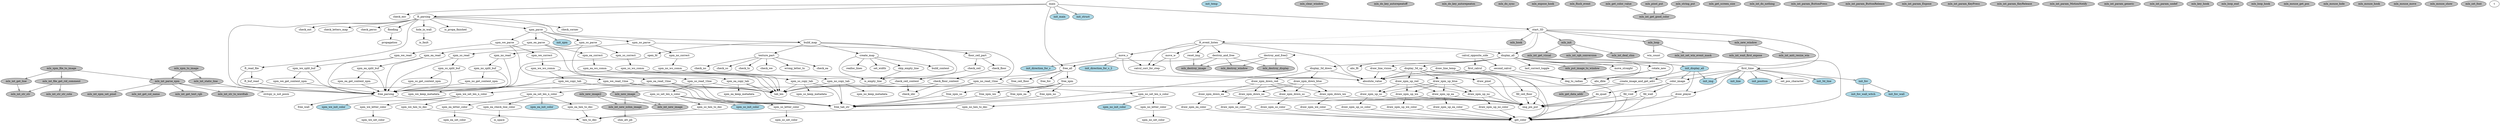 digraph callgraph {
"abs_dble" [];
"abs_flt" [];
"absolute_value" [];
"build_content" [];
"build_map" [];
"calcul_corr_for_step" [];
"calcul_opposite_side" [];
"check_ceil" [];
"check_ceil_content" [];
"check_corner" [];
"check_ea" [];
"check_env" [];
"check_ext" [];
"check_floor" [];
"check_floor_content" [];
"check_letters_map" [];
"check_nbr" [];
"check_no" [];
"check_perso" [];
"check_so" [];
"check_tx" [];
"check_we" [];
"color_image" [];
"create_image_and_get_adrr" [];
"create_map" [];
"deg_to_radian" [];
"destroy_and_free" [];
"destroy_and_free2" [];
"display_3d_down" [];
"display_3d_up" [];
"display_all" [];
"do_quad" [];
"draw_line_temp" [];
"draw_line_vision" [];
"draw_pixel" [];
"draw_player" [];
"draw_xpm_down_blue" [];
"draw_xpm_down_ea" [];
"draw_xpm_down_no" [];
"draw_xpm_down_red" [];
"draw_xpm_down_so" [];
"draw_xpm_down_we" [];
"draw_xpm_ea_color" [];
"draw_xpm_no_color" [];
"draw_xpm_so_color" [];
"draw_xpm_up_blue" [];
"draw_xpm_up_ea" [];
"draw_xpm_up_ea_color" [];
"draw_xpm_up_no" [];
"draw_xpm_up_no_color" [];
"draw_xpm_up_red" [];
"draw_xpm_up_so" [];
"draw_xpm_up_so_color" [];
"draw_xpm_up_we" [];
"draw_xpm_up_we_color" [];
"draw_xpm_we_color" [];
"fill_ceil_floor" [];
"fill_void" [];
"fill_wall" [];
"first_calcul" [];
"first_time" [];
"flooding" [];
"floor_ceil_part" [];
"free_all" [];
"free_ceil_floor" [];
"free_fov" [];
"free_parsing" [];
"free_tab_str" [];
"free_wall" [];
"free_xpm" [];
"free_xpm_ea" [];
"free_xpm_no" [];
"free_xpm_so" [];
"free_xpm_we" [];
"ft_buf_read" [];
"ft_event_listen" [];
"ft_parsing" [];
"ft_read_file" [];
"get_color" [];
"hex_to_dec" [];
"hole_in_wall" [];
"img_pix_put" [];
"init_3d_line" [ style=filled fontcolor=black fillcolor=lightblue];
"init_direction_for_s" [ style=filled fontcolor=black fillcolor=lightblue];
"init_direction_for_s_2" [ style=filled fontcolor=black fillcolor=lightblue];
"init_display_all" [ style=filled fontcolor=black fillcolor=lightblue];
"init_fov" [ style=filled fontcolor=black fillcolor=lightblue];
"init_fov_wall" [ style=filled fontcolor=black fillcolor=lightblue];
"init_fov_wall_witch" [ style=filled fontcolor=black fillcolor=lightblue];
"init_img" [ style=filled fontcolor=black fillcolor=lightblue];
"init_line" [ style=filled fontcolor=black fillcolor=lightblue];
"init_main" [ style=filled fontcolor=black fillcolor=lightblue];
"init_position" [ style=filled fontcolor=black fillcolor=lightblue];
"init_struct" [ style=filled fontcolor=black fillcolor=lightblue];
"init_temp" [ style=filled fontcolor=black fillcolor=lightblue];
"init_xpm" [ style=filled fontcolor=black fillcolor=lightblue];
"is_empty_line" [];
"is_fault" [];
"is_propa_finished" [];
"is_space" [];
"last_correct_toggle" [];
"main" [];
"mlx_clear_window" [ style=filled fontcolor=black fillcolor=gray];
"mlx_destroy_display" [ style=filled fontcolor=black fillcolor=gray];
"mlx_destroy_image" [ style=filled fontcolor=black fillcolor=gray];
"mlx_destroy_window" [ style=filled fontcolor=black fillcolor=gray];
"mlx_do_key_autorepeatoff" [ style=filled fontcolor=black fillcolor=gray];
"mlx_do_key_autorepeaton" [ style=filled fontcolor=black fillcolor=gray];
"mlx_do_sync" [ style=filled fontcolor=black fillcolor=gray];
"mlx_expose_hook" [ style=filled fontcolor=black fillcolor=gray];
"mlx_flush_event" [ style=filled fontcolor=black fillcolor=gray];
"mlx_get_color_value" [ style=filled fontcolor=black fillcolor=gray];
"mlx_get_data_addr" [ style=filled fontcolor=black fillcolor=gray];
"mlx_get_screen_size" [ style=filled fontcolor=black fillcolor=gray];
"mlx_hook" [ style=filled fontcolor=black fillcolor=gray];
"mlx_init" [ style=filled fontcolor=black fillcolor=gray];
"mlx_int_anti_resize_win" [ style=filled fontcolor=black fillcolor=gray];
"mlx_int_deal_shm" [ style=filled fontcolor=black fillcolor=gray];
"mlx_int_do_nothing" [ style=filled fontcolor=black fillcolor=gray];
"mlx_int_file_get_rid_comment" [ style=filled fontcolor=black fillcolor=gray];
"mlx_int_get_col_name" [ style=filled fontcolor=black fillcolor=gray];
"mlx_int_get_good_color" [ style=filled fontcolor=black fillcolor=gray];
"mlx_int_get_line" [ style=filled fontcolor=black fillcolor=gray];
"mlx_int_get_text_rgb" [ style=filled fontcolor=black fillcolor=gray];
"mlx_int_get_visual" [ style=filled fontcolor=black fillcolor=gray];
"mlx_int_new_image" [ style=filled fontcolor=black fillcolor=gray];
"mlx_int_new_xshm_image" [ style=filled fontcolor=black fillcolor=gray];
"mlx_int_param_ButtonPress" [ style=filled fontcolor=black fillcolor=gray];
"mlx_int_param_ButtonRelease" [ style=filled fontcolor=black fillcolor=gray];
"mlx_int_param_Expose" [ style=filled fontcolor=black fillcolor=gray];
"mlx_int_param_KeyPress" [ style=filled fontcolor=black fillcolor=gray];
"mlx_int_param_KeyRelease" [ style=filled fontcolor=black fillcolor=gray];
"mlx_int_param_MotionNotify" [ style=filled fontcolor=black fillcolor=gray];
"mlx_int_param_generic" [ style=filled fontcolor=black fillcolor=gray];
"mlx_int_param_undef" [ style=filled fontcolor=black fillcolor=gray];
"mlx_int_parse_xpm" [ style=filled fontcolor=black fillcolor=gray];
"mlx_int_rgb_conversion" [ style=filled fontcolor=black fillcolor=gray];
"mlx_int_set_win_event_mask" [ style=filled fontcolor=black fillcolor=gray];
"mlx_int_static_line" [ style=filled fontcolor=black fillcolor=gray];
"mlx_int_str_str" [ style=filled fontcolor=black fillcolor=gray];
"mlx_int_str_str_cote" [ style=filled fontcolor=black fillcolor=gray];
"mlx_int_str_to_wordtab" [ style=filled fontcolor=black fillcolor=gray];
"mlx_int_wait_first_expose" [ style=filled fontcolor=black fillcolor=gray];
"mlx_int_xpm_set_pixel" [ style=filled fontcolor=black fillcolor=gray];
"mlx_key_hook" [ style=filled fontcolor=black fillcolor=gray];
"mlx_loop" [ style=filled fontcolor=black fillcolor=gray];
"mlx_loop_end" [ style=filled fontcolor=black fillcolor=gray];
"mlx_loop_hook" [ style=filled fontcolor=black fillcolor=gray];
"mlx_mouse_get_pos" [ style=filled fontcolor=black fillcolor=gray];
"mlx_mouse_hide" [ style=filled fontcolor=black fillcolor=gray];
"mlx_mouse_hook" [ style=filled fontcolor=black fillcolor=gray];
"mlx_mouse_move" [ style=filled fontcolor=black fillcolor=gray];
"mlx_mouse_show" [ style=filled fontcolor=black fillcolor=gray];
"mlx_new_image" [ style=filled fontcolor=black fillcolor=gray];
"mlx_new_image2" [ style=filled fontcolor=black fillcolor=gray];
"mlx_new_window" [ style=filled fontcolor=black fillcolor=gray];
"mlx_pixel_put" [ style=filled fontcolor=black fillcolor=gray];
"mlx_put_image_to_window" [ style=filled fontcolor=black fillcolor=gray];
"mlx_set_font" [ style=filled fontcolor=black fillcolor=gray];
"mlx_string_put" [ style=filled fontcolor=black fillcolor=gray];
"mlx_xpm_file_to_image" [ style=filled fontcolor=black fillcolor=gray];
"mlx_xpm_to_image" [ style=filled fontcolor=black fillcolor=gray];
"move_s" [];
"move_straight" [];
"move_w" [];
"open_fd" [];
"propagation" [];
"realloc_lines" [];
"reset_img" [];
"rotate_new" [];
"second_calcul" [];
"set_pos_character" [];
"set_width" [];
"shm_att_pb" [];
"skip_empty_line" [];
"start_3D" [];
"strlcpy_is_not_posix" [];
"t" [];
"tab_len" [];
"texture_part" [];
"win_count" [];
"wrong_letter_tx" [];
"xpm_ea_check_line_color" [];
"xpm_ea_copy_tab" [];
"xpm_ea_correct" [];
"xpm_ea_get_content_xpm" [];
"xpm_ea_hex_to_dec" [];
"xpm_ea_init_color" [ style=filled fontcolor=black fillcolor=lightblue];
"xpm_ea_keep_metadata" [];
"xpm_ea_letter_color" [];
"xpm_ea_parse" [];
"xpm_ea_read" [];
"xpm_ea_read_1line" [];
"xpm_ea_set_color" [];
"xpm_ea_set_len_n_color" [];
"xpm_ea_split_buf" [];
"xpm_ea_wo_comm" [];
"xpm_no_copy_tab" [];
"xpm_no_correct" [];
"xpm_no_get_content_xpm" [];
"xpm_no_hex_to_dec" [];
"xpm_no_init_color" [ style=filled fontcolor=black fillcolor=lightblue];
"xpm_no_keep_metadata" [];
"xpm_no_letter_color" [];
"xpm_no_parse" [];
"xpm_no_read" [];
"xpm_no_read_1line" [];
"xpm_no_set_color" [];
"xpm_no_set_len_n_color" [];
"xpm_no_split_buf" [];
"xpm_no_wo_comm" [];
"xpm_parse" [];
"xpm_so_copy_tab" [];
"xpm_so_correct" [];
"xpm_so_get_content_xpm" [];
"xpm_so_hex_to_dec" [];
"xpm_so_init_color" [ style=filled fontcolor=black fillcolor=lightblue];
"xpm_so_keep_metadata" [];
"xpm_so_letter_color" [];
"xpm_so_parse" [];
"xpm_so_read" [];
"xpm_so_read_1line" [];
"xpm_so_set_color" [];
"xpm_so_set_len_n_color" [];
"xpm_so_split_buf" [];
"xpm_so_wo_comm" [];
"xpm_we_copy_tab" [];
"xpm_we_correct" [];
"xpm_we_get_content_xpm" [];
"xpm_we_hex_to_dec" [];
"xpm_we_init_color" [ style=filled fontcolor=black fillcolor=lightblue];
"xpm_we_keep_metadata" [];
"xpm_we_letter_color" [];
"xpm_we_parse" [];
"xpm_we_read" [];
"xpm_we_read_1line" [];
"xpm_we_set_color" [];
"xpm_we_set_len_n_color" [];
"xpm_we_split_buf" [];
"xpm_we_wo_comm" [];
"build_map" -> "create_map" [style=solid];
"build_map" -> "floor_ceil_part" [style=solid];
"build_map" -> "is_empty_line" [style=solid];
"build_map" -> "open_fd" [style=solid];
"build_map" -> "texture_part" [style=solid];
"calcul_opposite_side" -> "first_calcul" [style=solid];
"calcul_opposite_side" -> "second_calcul" [style=solid];
"check_ceil" -> "check_ceil_content" [style=solid];
"check_ceil_content" -> "check_nbr" [style=solid];
"check_ceil_content" -> "tab_len" [style=solid];
"check_floor" -> "check_floor_content" [style=solid];
"check_floor_content" -> "check_nbr" [style=solid];
"check_floor_content" -> "tab_len" [style=solid];
"color_image" -> "do_quad" [style=solid];
"color_image" -> "fill_void" [style=solid];
"color_image" -> "fill_wall" [style=solid];
"create_image_and_get_adrr" -> "mlx_get_data_addr" [style=solid style=filled fontcolor=black fillcolor=gray];
"create_image_and_get_adrr" -> "mlx_new_image" [style=solid style=filled fontcolor=black fillcolor=gray];
"create_map" -> "build_content" [style=solid];
"create_map" -> "is_empty_line" [style=solid];
"create_map" -> "realloc_lines" [style=solid];
"create_map" -> "set_width" [style=solid];
"create_map" -> "skip_empty_line" [style=solid];
"destroy_and_free" -> "free_all" [style=solid];
"destroy_and_free" -> "mlx_destroy_display" [style=solid style=filled fontcolor=black fillcolor=gray];
"destroy_and_free" -> "mlx_destroy_image" [style=solid style=filled fontcolor=black fillcolor=gray];
"destroy_and_free" -> "mlx_destroy_window" [style=solid style=filled fontcolor=black fillcolor=gray];
"destroy_and_free2" -> "free_tab_str" [style=solid];
"destroy_and_free2" -> "mlx_destroy_display" [style=solid style=filled fontcolor=black fillcolor=gray];
"destroy_and_free2" -> "mlx_destroy_image" [style=solid style=filled fontcolor=black fillcolor=gray];
"destroy_and_free2" -> "mlx_destroy_window" [style=solid style=filled fontcolor=black fillcolor=gray];
"display_3d_down" -> "absolute_value" [style=solid];
"display_3d_down" -> "draw_xpm_down_blue" [style=solid];
"display_3d_down" -> "draw_xpm_down_red" [style=solid];
"display_3d_up" -> "absolute_value" [style=solid];
"display_3d_up" -> "draw_xpm_up_blue" [style=solid];
"display_3d_up" -> "draw_xpm_up_red" [style=solid];
"display_3d_up" -> "fill_ceil_floor" [style=solid];
"display_3d_up" -> "get_color" [style=solid];
"display_3d_up" -> "img_pix_put" [style=solid];
"display_all" -> "abs_dble" [style=solid];
"display_all" -> "abs_flt" [style=solid];
"display_all" -> "deg_to_radian" [style=solid];
"display_all" -> "display_3d_down" [style=solid];
"display_all" -> "display_3d_up" [style=solid];
"display_all" -> "draw_line_vision" [style=solid];
"display_all" -> "get_color" [style=solid];
"display_all" -> "init_display_all" [style=solid style=filled fontcolor=black fillcolor=lightblue];
"display_all" -> "last_correct_toggle" [style=solid];
"display_all" -> "mlx_put_image_to_window" [style=solid style=filled fontcolor=black fillcolor=gray];
"display_all" -> "move_straight" [style=solid];
"display_all" -> "rotate_new" [style=solid];
"do_quad" -> "get_color" [style=solid];
"do_quad" -> "img_pix_put" [style=solid];
"draw_line_temp" -> "absolute_value" [style=solid];
"draw_line_temp" -> "get_color" [style=solid];
"draw_line_temp" -> "img_pix_put" [style=solid];
"draw_line_vision" -> "absolute_value" [style=solid];
"draw_line_vision" -> "draw_pixel" [style=solid];
"draw_pixel" -> "img_pix_put" [style=solid];
"draw_player" -> "get_color" [style=solid];
"draw_player" -> "img_pix_put" [style=solid];
"draw_xpm_down_blue" -> "draw_xpm_down_ea" [style=solid];
"draw_xpm_down_blue" -> "draw_xpm_down_no" [style=solid];
"draw_xpm_down_blue" -> "draw_xpm_down_so" [style=solid];
"draw_xpm_down_blue" -> "draw_xpm_down_we" [style=solid];
"draw_xpm_down_ea" -> "draw_xpm_ea_color" [style=solid];
"draw_xpm_down_ea" -> "img_pix_put" [style=solid];
"draw_xpm_down_no" -> "draw_xpm_no_color" [style=solid];
"draw_xpm_down_no" -> "img_pix_put" [style=solid];
"draw_xpm_down_red" -> "draw_xpm_down_ea" [style=solid];
"draw_xpm_down_red" -> "draw_xpm_down_no" [style=solid];
"draw_xpm_down_red" -> "draw_xpm_down_so" [style=solid];
"draw_xpm_down_red" -> "draw_xpm_down_we" [style=solid];
"draw_xpm_down_so" -> "draw_xpm_so_color" [style=solid];
"draw_xpm_down_so" -> "img_pix_put" [style=solid];
"draw_xpm_down_we" -> "draw_xpm_we_color" [style=solid];
"draw_xpm_down_we" -> "img_pix_put" [style=solid];
"draw_xpm_ea_color" -> "get_color" [style=solid];
"draw_xpm_no_color" -> "get_color" [style=solid];
"draw_xpm_so_color" -> "get_color" [style=solid];
"draw_xpm_up_blue" -> "draw_xpm_up_ea" [style=solid];
"draw_xpm_up_blue" -> "draw_xpm_up_no" [style=solid];
"draw_xpm_up_blue" -> "draw_xpm_up_so" [style=solid];
"draw_xpm_up_blue" -> "draw_xpm_up_we" [style=solid];
"draw_xpm_up_ea" -> "draw_xpm_up_ea_color" [style=solid];
"draw_xpm_up_ea" -> "img_pix_put" [style=solid];
"draw_xpm_up_ea_color" -> "get_color" [style=solid];
"draw_xpm_up_no" -> "draw_xpm_up_no_color" [style=solid];
"draw_xpm_up_no" -> "img_pix_put" [style=solid];
"draw_xpm_up_no_color" -> "get_color" [style=solid];
"draw_xpm_up_red" -> "draw_xpm_up_ea" [style=solid];
"draw_xpm_up_red" -> "draw_xpm_up_no" [style=solid];
"draw_xpm_up_red" -> "draw_xpm_up_so" [style=solid];
"draw_xpm_up_red" -> "draw_xpm_up_we" [style=solid];
"draw_xpm_up_so" -> "draw_xpm_up_so_color" [style=solid];
"draw_xpm_up_so" -> "img_pix_put" [style=solid];
"draw_xpm_up_so_color" -> "get_color" [style=solid];
"draw_xpm_up_we" -> "draw_xpm_up_we_color" [style=solid];
"draw_xpm_up_we" -> "img_pix_put" [style=solid];
"draw_xpm_up_we_color" -> "get_color" [style=solid];
"draw_xpm_we_color" -> "get_color" [style=solid];
"fill_ceil_floor" -> "get_color" [style=solid];
"fill_ceil_floor" -> "img_pix_put" [style=solid];
"fill_void" -> "get_color" [style=solid];
"fill_void" -> "img_pix_put" [style=solid];
"fill_wall" -> "get_color" [style=solid];
"fill_wall" -> "img_pix_put" [style=solid];
"first_calcul" -> "absolute_value" [style=solid];
"first_calcul" -> "deg_to_radian" [style=solid];
"first_time" -> "color_image" [style=solid];
"first_time" -> "create_image_and_get_adrr" [style=solid];
"first_time" -> "draw_player" [style=solid];
"first_time" -> "init_3d_line" [style=solid style=filled fontcolor=black fillcolor=lightblue];
"first_time" -> "init_fov" [style=solid style=filled fontcolor=black fillcolor=lightblue];
"first_time" -> "init_img" [style=solid style=filled fontcolor=black fillcolor=lightblue];
"first_time" -> "init_line" [style=solid style=filled fontcolor=black fillcolor=lightblue];
"first_time" -> "init_position" [style=solid style=filled fontcolor=black fillcolor=lightblue];
"first_time" -> "set_pos_character" [style=solid];
"flooding" -> "propagation" [style=solid];
"floor_ceil_part" -> "check_ceil" [style=solid];
"floor_ceil_part" -> "check_floor" [style=solid];
"free_all" -> "free_ceil_floor" [style=solid];
"free_all" -> "free_fov" [style=solid];
"free_all" -> "free_parsing" [style=solid];
"free_all" -> "free_xpm" [style=solid];
"free_parsing" -> "free_tab_str" [style=solid];
"free_parsing" -> "free_wall" [style=solid];
"free_xpm" -> "free_xpm_ea" [style=solid];
"free_xpm" -> "free_xpm_no" [style=solid];
"free_xpm" -> "free_xpm_so" [style=solid];
"free_xpm" -> "free_xpm_we" [style=solid];
"free_xpm_ea" -> "free_tab_str" [style=solid];
"free_xpm_no" -> "free_tab_str" [style=solid];
"free_xpm_so" -> "free_tab_str" [style=solid];
"free_xpm_we" -> "free_tab_str" [style=solid];
"ft_buf_read" -> "free_parsing" [style=solid];
"ft_event_listen" -> "absolute_value" [style=solid];
"ft_event_listen" -> "calcul_corr_for_step" [style=solid];
"ft_event_listen" -> "destroy_and_free" [style=solid];
"ft_event_listen" -> "display_all" [style=solid];
"ft_event_listen" -> "move_s" [style=solid];
"ft_event_listen" -> "move_w" [style=solid];
"ft_event_listen" -> "reset_img" [style=solid];
"ft_parsing" -> "build_map" [style=solid];
"ft_parsing" -> "check_corner" [style=solid];
"ft_parsing" -> "check_ext" [style=solid];
"ft_parsing" -> "check_letters_map" [style=solid];
"ft_parsing" -> "check_perso" [style=solid];
"ft_parsing" -> "flooding" [style=solid];
"ft_parsing" -> "free_parsing" [style=solid];
"ft_parsing" -> "ft_read_file" [style=solid];
"ft_parsing" -> "hole_in_wall" [style=solid];
"ft_parsing" -> "is_propa_finished" [style=solid];
"ft_parsing" -> "xpm_parse" [style=solid];
"ft_read_file" -> "free_parsing" [style=solid];
"ft_read_file" -> "ft_buf_read" [style=solid];
"hole_in_wall" -> "is_fault" [style=solid];
"init_display_all" -> "color_image" [style=solid style=filled fontcolor=black fillcolor=lightblue];
"init_display_all" -> "create_image_and_get_adrr" [style=solid style=filled fontcolor=black fillcolor=lightblue];
"init_display_all" -> "draw_player" [style=solid style=filled fontcolor=black fillcolor=lightblue];
"init_display_all" -> "init_img" [style=solid style=filled fontcolor=black fillcolor=lightblue];
"init_fov" -> "init_fov_wall" [style=solid style=filled fontcolor=black fillcolor=lightblue];
"init_fov" -> "init_fov_wall_witch" [style=solid style=filled fontcolor=black fillcolor=lightblue];
"main" -> "check_env" [style=solid];
"main" -> "free_all" [style=solid];
"main" -> "ft_parsing" [style=solid];
"main" -> "init_main" [style=solid style=filled fontcolor=black fillcolor=lightblue];
"main" -> "init_struct" [style=solid style=filled fontcolor=black fillcolor=lightblue];
"main" -> "start_3D" [style=solid];
"mlx_get_color_value" -> "mlx_int_get_good_color" [style=solid style=filled fontcolor=black fillcolor=gray];
"mlx_init" -> "mlx_int_deal_shm" [style=solid style=filled fontcolor=black fillcolor=gray];
"mlx_init" -> "mlx_int_get_visual" [style=solid style=filled fontcolor=black fillcolor=gray];
"mlx_init" -> "mlx_int_rgb_conversion" [style=solid style=filled fontcolor=black fillcolor=gray];
"mlx_int_file_get_rid_comment" -> "mlx_int_str_str" [style=solid style=filled fontcolor=black fillcolor=gray];
"mlx_int_file_get_rid_comment" -> "mlx_int_str_str_cote" [style=solid style=filled fontcolor=black fillcolor=gray];
"mlx_int_get_line" -> "mlx_int_str_str" [style=solid style=filled fontcolor=black fillcolor=gray];
"mlx_int_new_xshm_image" -> "shm_att_pb" [style=dotted style=filled fontcolor=black fillcolor=gray];
"mlx_int_parse_xpm" -> "mlx_int_get_col_name" [style=solid style=filled fontcolor=black fillcolor=gray];
"mlx_int_parse_xpm" -> "mlx_int_get_text_rgb" [style=solid style=filled fontcolor=black fillcolor=gray];
"mlx_int_parse_xpm" -> "mlx_int_str_to_wordtab" [style=solid style=filled fontcolor=black fillcolor=gray];
"mlx_int_parse_xpm" -> "mlx_int_xpm_set_pixel" [style=solid style=filled fontcolor=black fillcolor=gray];
"mlx_int_parse_xpm" -> "mlx_new_image" [style=solid style=filled fontcolor=black fillcolor=gray];
"mlx_int_static_line" -> "strlcpy_is_not_posix" [style=solid style=filled fontcolor=black fillcolor=gray];
"mlx_loop" -> "mlx_int_set_win_event_mask" [style=solid style=filled fontcolor=black fillcolor=gray];
"mlx_loop" -> "win_count" [style=solid style=filled fontcolor=black fillcolor=gray];
"mlx_new_image" -> "mlx_int_new_image" [style=solid style=filled fontcolor=black fillcolor=gray];
"mlx_new_image" -> "mlx_int_new_xshm_image" [style=solid style=filled fontcolor=black fillcolor=gray];
"mlx_new_image2" -> "mlx_int_new_image" [style=solid style=filled fontcolor=black fillcolor=gray];
"mlx_new_image2" -> "mlx_int_new_xshm_image" [style=solid style=filled fontcolor=black fillcolor=gray];
"mlx_new_window" -> "mlx_int_anti_resize_win" [style=solid style=filled fontcolor=black fillcolor=gray];
"mlx_new_window" -> "mlx_int_wait_first_expose" [style=solid style=filled fontcolor=black fillcolor=gray];
"mlx_pixel_put" -> "mlx_int_get_good_color" [style=solid style=filled fontcolor=black fillcolor=gray];
"mlx_string_put" -> "mlx_int_get_good_color" [style=solid style=filled fontcolor=black fillcolor=gray];
"mlx_xpm_file_to_image" -> "mlx_int_file_get_rid_comment" [style=solid style=filled fontcolor=black fillcolor=gray];
"mlx_xpm_file_to_image" -> "mlx_int_get_line" [style=dotted style=filled fontcolor=black fillcolor=gray];
"mlx_xpm_file_to_image" -> "mlx_int_parse_xpm" [style=solid style=filled fontcolor=black fillcolor=gray];
"mlx_xpm_to_image" -> "mlx_int_parse_xpm" [style=solid style=filled fontcolor=black fillcolor=gray];
"mlx_xpm_to_image" -> "mlx_int_static_line" [style=dotted style=filled fontcolor=black fillcolor=gray];
"move_s" -> "absolute_value" [style=solid];
"move_s" -> "calcul_corr_for_step" [style=solid];
"move_s" -> "init_direction_for_s" [style=solid style=filled fontcolor=black fillcolor=lightblue];
"move_s" -> "init_direction_for_s_2" [style=solid style=filled fontcolor=black fillcolor=lightblue];
"move_w" -> "absolute_value" [style=solid];
"move_w" -> "calcul_corr_for_step" [style=solid];
"open_fd" -> "free_parsing" [style=solid];
"reset_img" -> "mlx_destroy_image" [style=solid style=filled fontcolor=black fillcolor=gray];
"rotate_new" -> "abs_dble" [style=solid];
"rotate_new" -> "deg_to_radian" [style=solid];
"second_calcul" -> "absolute_value" [style=solid];
"second_calcul" -> "deg_to_radian" [style=solid];
"skip_empty_line" -> "is_empty_line" [style=solid];
"start_3D" -> "destroy_and_free2" [style=dotted];
"start_3D" -> "display_all" [style=solid];
"start_3D" -> "first_time" [style=solid];
"start_3D" -> "ft_event_listen" [style=dotted];
"start_3D" -> "mlx_hook" [style=solid style=filled fontcolor=black fillcolor=gray];
"start_3D" -> "mlx_init" [style=solid style=filled fontcolor=black fillcolor=gray];
"start_3D" -> "mlx_loop" [style=solid style=filled fontcolor=black fillcolor=gray];
"start_3D" -> "mlx_new_window" [style=solid style=filled fontcolor=black fillcolor=gray];
"texture_part" -> "check_ea" [style=solid];
"texture_part" -> "check_no" [style=solid];
"texture_part" -> "check_so" [style=solid];
"texture_part" -> "check_tx" [style=solid];
"texture_part" -> "check_we" [style=solid];
"texture_part" -> "wrong_letter_tx" [style=solid];
"xpm_ea_check_line_color" -> "is_space" [style=solid];
"xpm_ea_copy_tab" -> "free_tab_str" [style=solid];
"xpm_ea_copy_tab" -> "tab_len" [style=solid];
"xpm_ea_copy_tab" -> "xpm_ea_keep_metadata" [style=solid];
"xpm_ea_correct" -> "xpm_ea_wo_comm" [style=solid];
"xpm_ea_get_content_xpm" -> "free_parsing" [style=solid];
"xpm_ea_hex_to_dec" -> "hex_to_dec" [style=solid];
"xpm_ea_letter_color" -> "xpm_ea_set_color" [style=solid];
"xpm_ea_parse" -> "xpm_ea_correct" [style=solid];
"xpm_ea_parse" -> "xpm_ea_read" [style=solid];
"xpm_ea_parse" -> "xpm_ea_read_1line" [style=solid];
"xpm_ea_read" -> "free_parsing" [style=solid];
"xpm_ea_read" -> "xpm_ea_split_buf" [style=solid];
"xpm_ea_read_1line" -> "free_tab_str" [style=solid];
"xpm_ea_read_1line" -> "tab_len" [style=solid];
"xpm_ea_read_1line" -> "xpm_ea_set_len_n_color" [style=solid];
"xpm_ea_set_len_n_color" -> "xpm_ea_check_line_color" [style=solid];
"xpm_ea_set_len_n_color" -> "xpm_ea_hex_to_dec" [style=solid];
"xpm_ea_set_len_n_color" -> "xpm_ea_init_color" [style=solid style=filled fontcolor=black fillcolor=lightblue];
"xpm_ea_set_len_n_color" -> "xpm_ea_letter_color" [style=solid];
"xpm_ea_split_buf" -> "free_parsing" [style=solid];
"xpm_ea_split_buf" -> "xpm_ea_get_content_xpm" [style=solid];
"xpm_ea_wo_comm" -> "tab_len" [style=solid];
"xpm_ea_wo_comm" -> "xpm_ea_copy_tab" [style=solid];
"xpm_no_copy_tab" -> "free_tab_str" [style=solid];
"xpm_no_copy_tab" -> "tab_len" [style=solid];
"xpm_no_copy_tab" -> "xpm_no_keep_metadata" [style=solid];
"xpm_no_correct" -> "xpm_no_wo_comm" [style=solid];
"xpm_no_get_content_xpm" -> "free_parsing" [style=solid];
"xpm_no_hex_to_dec" -> "hex_to_dec" [style=solid];
"xpm_no_letter_color" -> "xpm_no_set_color" [style=solid];
"xpm_no_parse" -> "xpm_no_correct" [style=solid];
"xpm_no_parse" -> "xpm_no_read" [style=solid];
"xpm_no_parse" -> "xpm_no_read_1line" [style=solid];
"xpm_no_read" -> "free_parsing" [style=solid];
"xpm_no_read" -> "xpm_no_split_buf" [style=solid];
"xpm_no_read_1line" -> "free_tab_str" [style=solid];
"xpm_no_read_1line" -> "tab_len" [style=solid];
"xpm_no_read_1line" -> "xpm_no_set_len_n_color" [style=solid];
"xpm_no_set_len_n_color" -> "xpm_no_hex_to_dec" [style=solid];
"xpm_no_set_len_n_color" -> "xpm_no_init_color" [style=solid style=filled fontcolor=black fillcolor=lightblue];
"xpm_no_set_len_n_color" -> "xpm_no_letter_color" [style=solid];
"xpm_no_split_buf" -> "free_parsing" [style=solid];
"xpm_no_split_buf" -> "xpm_no_get_content_xpm" [style=solid];
"xpm_no_wo_comm" -> "tab_len" [style=solid];
"xpm_no_wo_comm" -> "xpm_no_copy_tab" [style=solid];
"xpm_parse" -> "init_xpm" [style=solid style=filled fontcolor=black fillcolor=lightblue];
"xpm_parse" -> "xpm_ea_parse" [style=solid];
"xpm_parse" -> "xpm_no_parse" [style=solid];
"xpm_parse" -> "xpm_so_parse" [style=solid];
"xpm_parse" -> "xpm_we_parse" [style=solid];
"xpm_so_copy_tab" -> "free_tab_str" [style=solid];
"xpm_so_copy_tab" -> "tab_len" [style=solid];
"xpm_so_copy_tab" -> "xpm_so_keep_metadata" [style=solid];
"xpm_so_correct" -> "xpm_so_wo_comm" [style=solid];
"xpm_so_get_content_xpm" -> "free_parsing" [style=solid];
"xpm_so_hex_to_dec" -> "hex_to_dec" [style=solid];
"xpm_so_letter_color" -> "xpm_so_set_color" [style=solid];
"xpm_so_parse" -> "xpm_so_correct" [style=solid];
"xpm_so_parse" -> "xpm_so_read" [style=solid];
"xpm_so_parse" -> "xpm_so_read_1line" [style=solid];
"xpm_so_read" -> "free_parsing" [style=solid];
"xpm_so_read" -> "xpm_so_split_buf" [style=solid];
"xpm_so_read_1line" -> "free_tab_str" [style=solid];
"xpm_so_read_1line" -> "tab_len" [style=solid];
"xpm_so_read_1line" -> "xpm_so_set_len_n_color" [style=solid];
"xpm_so_set_len_n_color" -> "xpm_so_hex_to_dec" [style=solid];
"xpm_so_set_len_n_color" -> "xpm_so_init_color" [style=solid style=filled fontcolor=black fillcolor=lightblue];
"xpm_so_set_len_n_color" -> "xpm_so_letter_color" [style=solid];
"xpm_so_split_buf" -> "free_parsing" [style=solid];
"xpm_so_split_buf" -> "xpm_so_get_content_xpm" [style=solid];
"xpm_so_wo_comm" -> "tab_len" [style=solid];
"xpm_so_wo_comm" -> "xpm_so_copy_tab" [style=solid];
"xpm_we_copy_tab" -> "free_tab_str" [style=solid];
"xpm_we_copy_tab" -> "tab_len" [style=solid];
"xpm_we_copy_tab" -> "xpm_we_keep_metadata" [style=solid];
"xpm_we_correct" -> "xpm_we_wo_comm" [style=solid];
"xpm_we_get_content_xpm" -> "free_parsing" [style=solid];
"xpm_we_hex_to_dec" -> "hex_to_dec" [style=solid];
"xpm_we_letter_color" -> "xpm_we_set_color" [style=solid];
"xpm_we_parse" -> "xpm_we_correct" [style=solid];
"xpm_we_parse" -> "xpm_we_read" [style=solid];
"xpm_we_parse" -> "xpm_we_read_1line" [style=solid];
"xpm_we_read" -> "free_parsing" [style=solid];
"xpm_we_read" -> "xpm_we_split_buf" [style=solid];
"xpm_we_read_1line" -> "free_tab_str" [style=solid];
"xpm_we_read_1line" -> "tab_len" [style=solid];
"xpm_we_read_1line" -> "xpm_we_set_len_n_color" [style=solid];
"xpm_we_set_len_n_color" -> "xpm_we_hex_to_dec" [style=solid];
"xpm_we_set_len_n_color" -> "xpm_we_init_color" [style=solid style=filled fontcolor=black fillcolor=lightblue];
"xpm_we_set_len_n_color" -> "xpm_we_letter_color" [style=solid];
"xpm_we_split_buf" -> "free_parsing" [style=solid];
"xpm_we_split_buf" -> "xpm_we_get_content_xpm" [style=solid];
"xpm_we_wo_comm" -> "tab_len" [style=solid];
"xpm_we_wo_comm" -> "xpm_we_copy_tab" [style=solid];
}
